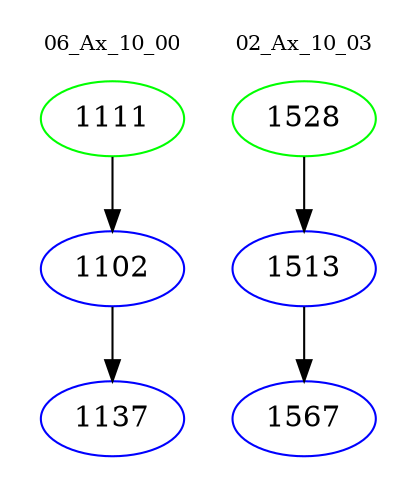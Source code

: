digraph{
subgraph cluster_0 {
color = white
label = "06_Ax_10_00";
fontsize=10;
T0_1111 [label="1111", color="green"]
T0_1111 -> T0_1102 [color="black"]
T0_1102 [label="1102", color="blue"]
T0_1102 -> T0_1137 [color="black"]
T0_1137 [label="1137", color="blue"]
}
subgraph cluster_1 {
color = white
label = "02_Ax_10_03";
fontsize=10;
T1_1528 [label="1528", color="green"]
T1_1528 -> T1_1513 [color="black"]
T1_1513 [label="1513", color="blue"]
T1_1513 -> T1_1567 [color="black"]
T1_1567 [label="1567", color="blue"]
}
}
